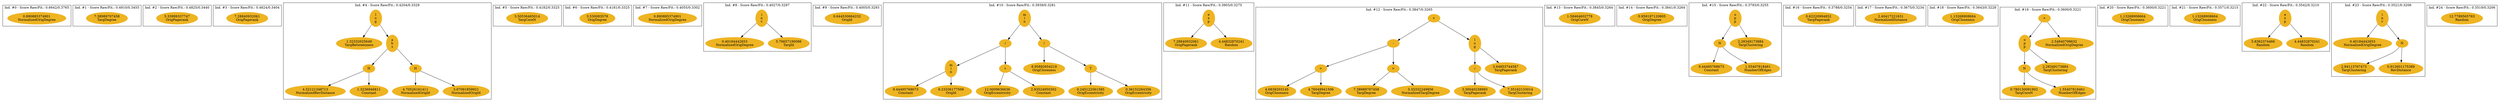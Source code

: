 digraph G {
subgraph cluster_cluster_0 {
label="Ind. #0 - Score Raw/Fit.: 0.6642/0.3765";
0 [color=goldenrod2, style=filled, label="0.890885374901
NormalizedOrigDegree"];
}

subgraph cluster_cluster_1 {
label="Ind. #1 - Score Raw/Fit.: 0.4910/0.3455";
1 [color=goldenrod2, style=filled, label="7.38989707458
TargDegree"];
}

subgraph cluster_cluster_2 {
label="Ind. #2 - Score Raw/Fit.: 0.4825/0.3440";
2 [color=goldenrod2, style=filled, label="5.33999337747
OrigPagerank"];
}

subgraph cluster_cluster_3 {
label="Ind. #3 - Score Raw/Fit.: 0.4624/0.3404";
3 [color=goldenrod2, style=filled, label="7.28840932061
OrigPagerank"];
}

subgraph cluster_cluster_4 {
label="Ind. #4 - Score Raw/Fit.: 0.4204/0.3329";
4 [color=goldenrod2, style=filled, label="l
o
g"];
5 [color=goldenrod2, style=filled, label="1.32332025649
TargBetweenness"];
6 [color=goldenrod2, style=filled, label="a
b
s"];
7 [color=goldenrod2, style=filled, label=H];
8 [color=goldenrod2, style=filled, label="4.52121348713
NormalizedRevDistance"];
9 [color=goldenrod2, style=filled, label="1.3236946811
Constant"];
10 [color=goldenrod2, style=filled, label=H];
11 [color=goldenrod2, style=filled, label="4.70526161411
NormalizedOrigId"];
12 [color=goldenrod2, style=filled, label="3.07091859921
NormalizedOrigId"];
4 -> 5;
4 -> 6;
6 -> 7;
7 -> 8;
7 -> 9;
6 -> 10;
10 -> 11;
10 -> 12;
}

subgraph cluster_cluster_5 {
label="Ind. #5 - Score Raw/Fit.: 0.4182/0.3325";
13 [color=goldenrod2, style=filled, label="3.50536465014
TargCoreN"];
}

subgraph cluster_cluster_6 {
label="Ind. #6 - Score Raw/Fit.: 0.4181/0.3325";
14 [color=goldenrod2, style=filled, label="3.530083578
OrigDegree"];
}

subgraph cluster_cluster_7 {
label="Ind. #7 - Score Raw/Fit.: 0.4055/0.3302";
15 [color=goldenrod2, style=filled, label="0.890885374901
NormalizedOrigDegree"];
}

subgraph cluster_cluster_8 {
label="Ind. #8 - Score Raw/Fit.: 0.4027/0.3297";
16 [color=goldenrod2, style=filled, label="i
n
v"];
17 [color=goldenrod2, style=filled, label="0.40184442653
NormalizedOrigDegree"];
18 [color=goldenrod2, style=filled, label="5.76657190086
TargId"];
16 -> 17;
16 -> 18;
}

subgraph cluster_cluster_9 {
label="Ind. #9 - Score Raw/Fit.: 0.4005/0.3293";
19 [color=goldenrod2, style=filled, label="0.644530664232
OrigId"];
}

subgraph cluster_cluster_10 {
label="Ind. #10 - Score Raw/Fit.: 0.3939/0.3281";
20 [color=goldenrod2, style=filled, label="m
i
n"];
21 [color=goldenrod2, style=filled, label="/"];
22 [color=goldenrod2, style=filled, label="m
i
n"];
23 [color=goldenrod2, style=filled, label="9.44495768673
Constant"];
24 [color=goldenrod2, style=filled, label="6.23336177509
OrigId"];
25 [color=goldenrod2, style=filled, label="+"];
26 [color=goldenrod2, style=filled, label="12.0009636636
OrigEccentricity"];
27 [color=goldenrod2, style=filled, label="2.93524950302
Constant"];
28 [color=goldenrod2, style=filled, label="/"];
29 [color=goldenrod2, style=filled, label="8.95892654219
OrigCloseness"];
30 [color=goldenrod2, style=filled, label=T];
31 [color=goldenrod2, style=filled, label="0.245122561585
OrigEccentricity"];
32 [color=goldenrod2, style=filled, label="0.36152264356
OrigEccentricity"];
20 -> 21;
21 -> 22;
22 -> 23;
22 -> 24;
21 -> 25;
25 -> 26;
25 -> 27;
20 -> 28;
28 -> 29;
28 -> 30;
30 -> 31;
30 -> 32;
}

subgraph cluster_cluster_11 {
label="Ind. #11 - Score Raw/Fit.: 0.3903/0.3275";
33 [color=goldenrod2, style=filled, label="e
x
p"];
34 [color=goldenrod2, style=filled, label="7.28840932061
OrigPagerank"];
35 [color=goldenrod2, style=filled, label="4.44832870241
Random"];
33 -> 34;
33 -> 35;
}

subgraph cluster_cluster_12 {
label="Ind. #12 - Score Raw/Fit.: 0.3847/0.3265";
36 [color=goldenrod2, style=filled, label="+"];
37 [color=goldenrod2, style=filled, label="-"];
38 [color=goldenrod2, style=filled, label=">"];
39 [color=goldenrod2, style=filled, label="4.6839203145
OrigCloseness"];
40 [color=goldenrod2, style=filled, label="4.76049941506
TargDegree"];
41 [color=goldenrod2, style=filled, label=">"];
42 [color=goldenrod2, style=filled, label="7.38989707458
TargDegree"];
43 [color=goldenrod2, style=filled, label="3.33332249856
NormalizedTargDegree"];
44 [color=goldenrod2, style=filled, label="l
o
g"];
45 [color=goldenrod2, style=filled, label="/"];
46 [color=goldenrod2, style=filled, label="3.30040238993
TargPagerank"];
47 [color=goldenrod2, style=filled, label="7.35162133014
TargClustering"];
48 [color=goldenrod2, style=filled, label="5.64853744587
TargPagerank"];
36 -> 37;
37 -> 38;
38 -> 39;
38 -> 40;
37 -> 41;
41 -> 42;
41 -> 43;
36 -> 44;
44 -> 45;
45 -> 46;
45 -> 47;
44 -> 48;
}

subgraph cluster_cluster_13 {
label="Ind. #13 - Score Raw/Fit.: 0.3845/0.3264";
49 [color=goldenrod2, style=filled, label="1.58464602778
OrigCoreN"];
}

subgraph cluster_cluster_14 {
label="Ind. #14 - Score Raw/Fit.: 0.3841/0.3264";
50 [color=goldenrod2, style=filled, label="0.959197120805
OrigDegree"];
}

subgraph cluster_cluster_15 {
label="Ind. #15 - Score Raw/Fit.: 0.3793/0.3255";
51 [color=goldenrod2, style=filled, label="o
p
p"];
52 [color=goldenrod2, style=filled, label=N];
53 [color=goldenrod2, style=filled, label="9.44495768673
Constant"];
54 [color=goldenrod2, style=filled, label="1.55407818461
NumberOfEdges"];
55 [color=goldenrod2, style=filled, label="2.28349173884
TargClustering"];
51 -> 52;
52 -> 53;
52 -> 54;
51 -> 55;
}

subgraph cluster_cluster_16 {
label="Ind. #16 - Score Raw/Fit.: 0.3788/0.3254";
56 [color=goldenrod2, style=filled, label="0.62220994852
TargPagerank"];
}

subgraph cluster_cluster_17 {
label="Ind. #17 - Score Raw/Fit.: 0.3675/0.3234";
57 [color=goldenrod2, style=filled, label="2.40417221631
NormalizedDistance"];
}

subgraph cluster_cluster_18 {
label="Ind. #18 - Score Raw/Fit.: 0.3643/0.3228";
58 [color=goldenrod2, style=filled, label="1.13268908664
OrigCloseness"];
}

subgraph cluster_cluster_19 {
label="Ind. #19 - Score Raw/Fit.: 0.3600/0.3221";
59 [color=goldenrod2, style=filled, label=">"];
60 [color=goldenrod2, style=filled, label="o
p
p"];
61 [color=goldenrod2, style=filled, label=N];
62 [color=goldenrod2, style=filled, label="0.780130091902
TargCoreN"];
63 [color=goldenrod2, style=filled, label="1.55407818461
NumberOfEdges"];
64 [color=goldenrod2, style=filled, label="2.28349173884
TargClustering"];
65 [color=goldenrod2, style=filled, label="2.54840798632
NormalizedOrigDegree"];
59 -> 60;
60 -> 61;
61 -> 62;
61 -> 63;
60 -> 64;
59 -> 65;
}

subgraph cluster_cluster_20 {
label="Ind. #20 - Score Raw/Fit.: 0.3600/0.3221";
66 [color=goldenrod2, style=filled, label="1.13268908664
OrigCloseness"];
}

subgraph cluster_cluster_21 {
label="Ind. #21 - Score Raw/Fit.: 0.3571/0.3215";
67 [color=goldenrod2, style=filled, label="1.13268908664
OrigCloseness"];
}

subgraph cluster_cluster_22 {
label="Ind. #22 - Score Raw/Fit.: 0.3542/0.3210";
68 [color=goldenrod2, style=filled, label="e
x
p"];
69 [color=goldenrod2, style=filled, label="5.8362374466
Random"];
70 [color=goldenrod2, style=filled, label="4.44832870241
Random"];
68 -> 69;
68 -> 70;
}

subgraph cluster_cluster_23 {
label="Ind. #23 - Score Raw/Fit.: 0.3521/0.3206";
71 [color=goldenrod2, style=filled, label="i
n
v"];
72 [color=goldenrod2, style=filled, label="0.40184442653
NormalizedOrigDegree"];
73 [color=goldenrod2, style=filled, label=N];
74 [color=goldenrod2, style=filled, label="2.94113767473
TargClustering"];
75 [color=goldenrod2, style=filled, label="0.912601175389
RevDistance"];
71 -> 72;
71 -> 73;
73 -> 74;
73 -> 75;
}

subgraph cluster_cluster_24 {
label="Ind. #24 - Score Raw/Fit.: 0.3519/0.3206";
76 [color=goldenrod2, style=filled, label="12.7789565763
Random"];
}

}
